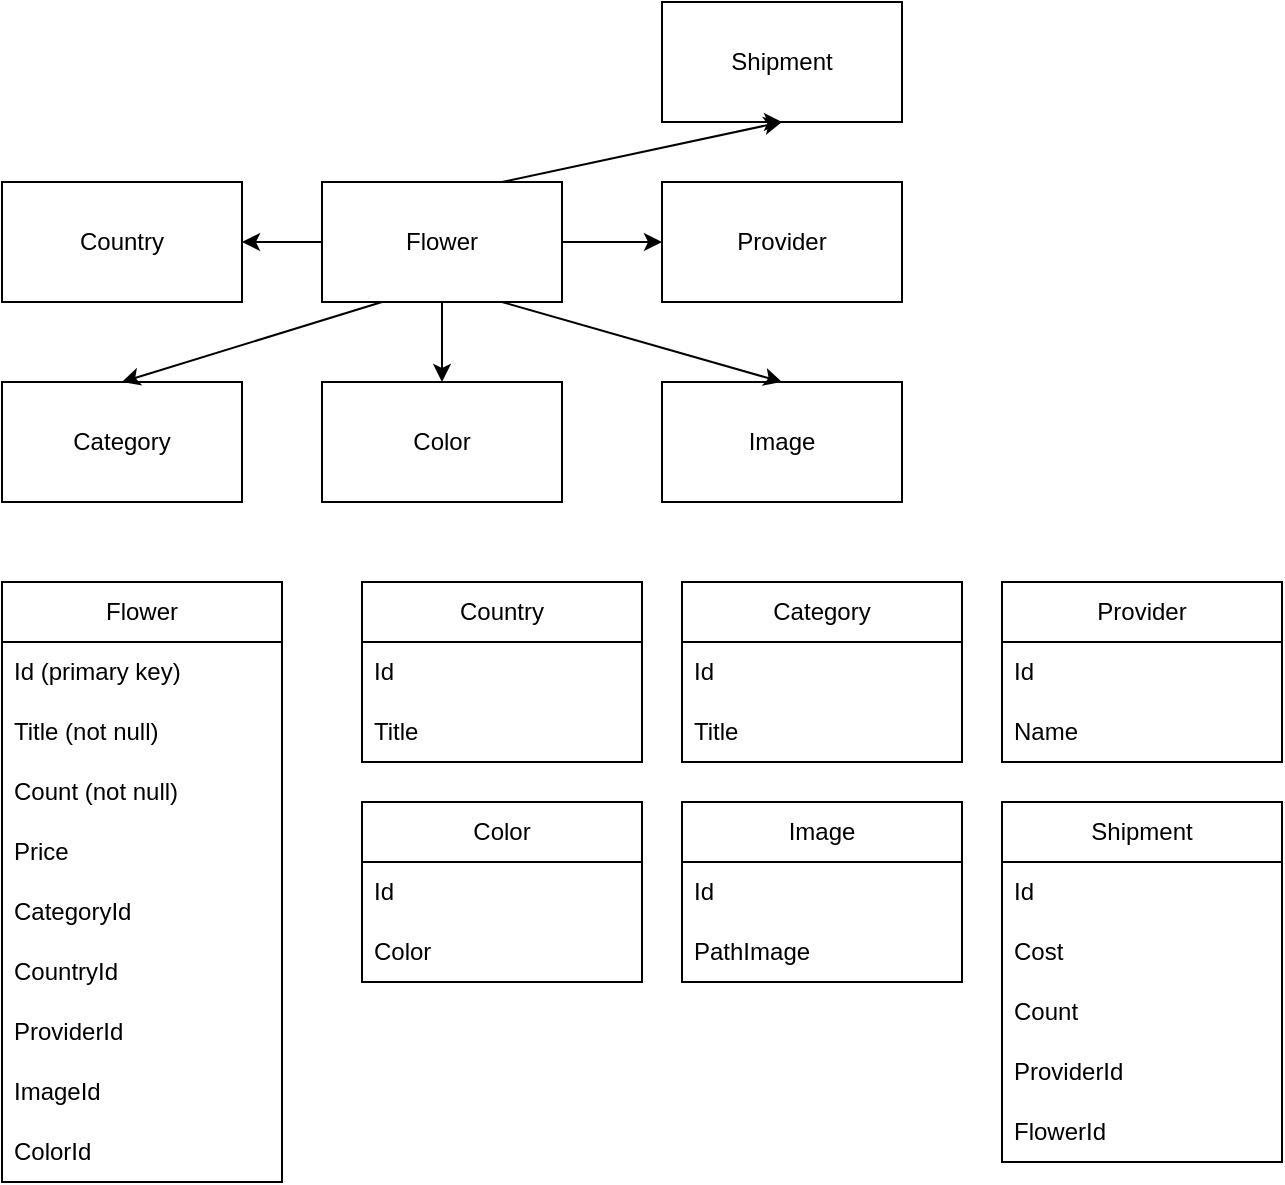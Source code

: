 <mxfile version="21.7.2" type="device">
  <diagram name="Страница — 1" id="RRKHZHdwDWDoAx0OKb5y">
    <mxGraphModel dx="1893" dy="1780" grid="1" gridSize="10" guides="1" tooltips="1" connect="1" arrows="1" fold="1" page="1" pageScale="1" pageWidth="827" pageHeight="1169" math="0" shadow="0">
      <root>
        <mxCell id="0" />
        <mxCell id="1" parent="0" />
        <mxCell id="i7epDrXuCTvLyrFS7Glc-1" value="Flower" style="rounded=0;whiteSpace=wrap;html=1;" parent="1" vertex="1">
          <mxGeometry x="10" y="20" width="120" height="60" as="geometry" />
        </mxCell>
        <mxCell id="i7epDrXuCTvLyrFS7Glc-2" value="Category" style="rounded=0;whiteSpace=wrap;html=1;" parent="1" vertex="1">
          <mxGeometry x="-150" y="120" width="120" height="60" as="geometry" />
        </mxCell>
        <mxCell id="i7epDrXuCTvLyrFS7Glc-3" value="" style="endArrow=classic;html=1;rounded=0;exitX=0.25;exitY=1;exitDx=0;exitDy=0;entryX=0.5;entryY=0;entryDx=0;entryDy=0;" parent="1" source="i7epDrXuCTvLyrFS7Glc-1" target="i7epDrXuCTvLyrFS7Glc-2" edge="1">
          <mxGeometry width="50" height="50" relative="1" as="geometry">
            <mxPoint x="370" y="220" as="sourcePoint" />
            <mxPoint x="420" y="170" as="targetPoint" />
          </mxGeometry>
        </mxCell>
        <mxCell id="i7epDrXuCTvLyrFS7Glc-6" value="Provider" style="rounded=0;whiteSpace=wrap;html=1;" parent="1" vertex="1">
          <mxGeometry x="180" y="20" width="120" height="60" as="geometry" />
        </mxCell>
        <mxCell id="i7epDrXuCTvLyrFS7Glc-7" value="" style="endArrow=classic;html=1;rounded=0;entryX=0;entryY=0.5;entryDx=0;entryDy=0;" parent="1" source="i7epDrXuCTvLyrFS7Glc-1" target="i7epDrXuCTvLyrFS7Glc-6" edge="1">
          <mxGeometry width="50" height="50" relative="1" as="geometry">
            <mxPoint x="370" y="120" as="sourcePoint" />
            <mxPoint x="420" y="70" as="targetPoint" />
          </mxGeometry>
        </mxCell>
        <mxCell id="i7epDrXuCTvLyrFS7Glc-8" value="Country" style="rounded=0;whiteSpace=wrap;html=1;" parent="1" vertex="1">
          <mxGeometry x="-150" y="20" width="120" height="60" as="geometry" />
        </mxCell>
        <mxCell id="i7epDrXuCTvLyrFS7Glc-9" value="" style="endArrow=classic;html=1;rounded=0;" parent="1" edge="1">
          <mxGeometry width="50" height="50" relative="1" as="geometry">
            <mxPoint x="10" y="50" as="sourcePoint" />
            <mxPoint x="-30" y="50" as="targetPoint" />
          </mxGeometry>
        </mxCell>
        <mxCell id="i7epDrXuCTvLyrFS7Glc-11" value="Flower" style="swimlane;fontStyle=0;childLayout=stackLayout;horizontal=1;startSize=30;horizontalStack=0;resizeParent=1;resizeParentMax=0;resizeLast=0;collapsible=1;marginBottom=0;whiteSpace=wrap;html=1;" parent="1" vertex="1">
          <mxGeometry x="-150" y="220" width="140" height="300" as="geometry" />
        </mxCell>
        <mxCell id="i7epDrXuCTvLyrFS7Glc-12" value="Id (primary key)" style="text;strokeColor=none;fillColor=none;align=left;verticalAlign=middle;spacingLeft=4;spacingRight=4;overflow=hidden;points=[[0,0.5],[1,0.5]];portConstraint=eastwest;rotatable=0;whiteSpace=wrap;html=1;" parent="i7epDrXuCTvLyrFS7Glc-11" vertex="1">
          <mxGeometry y="30" width="140" height="30" as="geometry" />
        </mxCell>
        <mxCell id="i7epDrXuCTvLyrFS7Glc-13" value="Title (not null)" style="text;strokeColor=none;fillColor=none;align=left;verticalAlign=middle;spacingLeft=4;spacingRight=4;overflow=hidden;points=[[0,0.5],[1,0.5]];portConstraint=eastwest;rotatable=0;whiteSpace=wrap;html=1;" parent="i7epDrXuCTvLyrFS7Glc-11" vertex="1">
          <mxGeometry y="60" width="140" height="30" as="geometry" />
        </mxCell>
        <mxCell id="i7epDrXuCTvLyrFS7Glc-14" value="Count (not null)" style="text;strokeColor=none;fillColor=none;align=left;verticalAlign=middle;spacingLeft=4;spacingRight=4;overflow=hidden;points=[[0,0.5],[1,0.5]];portConstraint=eastwest;rotatable=0;whiteSpace=wrap;html=1;" parent="i7epDrXuCTvLyrFS7Glc-11" vertex="1">
          <mxGeometry y="90" width="140" height="30" as="geometry" />
        </mxCell>
        <mxCell id="i7epDrXuCTvLyrFS7Glc-33" value="Price" style="text;strokeColor=none;fillColor=none;align=left;verticalAlign=middle;spacingLeft=4;spacingRight=4;overflow=hidden;points=[[0,0.5],[1,0.5]];portConstraint=eastwest;rotatable=0;whiteSpace=wrap;html=1;" parent="i7epDrXuCTvLyrFS7Glc-11" vertex="1">
          <mxGeometry y="120" width="140" height="30" as="geometry" />
        </mxCell>
        <mxCell id="i7epDrXuCTvLyrFS7Glc-18" value="CategoryId" style="text;strokeColor=none;fillColor=none;align=left;verticalAlign=middle;spacingLeft=4;spacingRight=4;overflow=hidden;points=[[0,0.5],[1,0.5]];portConstraint=eastwest;rotatable=0;whiteSpace=wrap;html=1;" parent="i7epDrXuCTvLyrFS7Glc-11" vertex="1">
          <mxGeometry y="150" width="140" height="30" as="geometry" />
        </mxCell>
        <mxCell id="i7epDrXuCTvLyrFS7Glc-19" value="CountryId" style="text;strokeColor=none;fillColor=none;align=left;verticalAlign=middle;spacingLeft=4;spacingRight=4;overflow=hidden;points=[[0,0.5],[1,0.5]];portConstraint=eastwest;rotatable=0;whiteSpace=wrap;html=1;" parent="i7epDrXuCTvLyrFS7Glc-11" vertex="1">
          <mxGeometry y="180" width="140" height="30" as="geometry" />
        </mxCell>
        <mxCell id="i7epDrXuCTvLyrFS7Glc-20" value="ProviderId" style="text;strokeColor=none;fillColor=none;align=left;verticalAlign=middle;spacingLeft=4;spacingRight=4;overflow=hidden;points=[[0,0.5],[1,0.5]];portConstraint=eastwest;rotatable=0;whiteSpace=wrap;html=1;" parent="i7epDrXuCTvLyrFS7Glc-11" vertex="1">
          <mxGeometry y="210" width="140" height="30" as="geometry" />
        </mxCell>
        <mxCell id="q-9UMzV_qBOtx53RfNdm-1" value="ImageId" style="text;strokeColor=none;fillColor=none;align=left;verticalAlign=middle;spacingLeft=4;spacingRight=4;overflow=hidden;points=[[0,0.5],[1,0.5]];portConstraint=eastwest;rotatable=0;whiteSpace=wrap;html=1;" vertex="1" parent="i7epDrXuCTvLyrFS7Glc-11">
          <mxGeometry y="240" width="140" height="30" as="geometry" />
        </mxCell>
        <mxCell id="q-9UMzV_qBOtx53RfNdm-2" value="ColorId" style="text;strokeColor=none;fillColor=none;align=left;verticalAlign=middle;spacingLeft=4;spacingRight=4;overflow=hidden;points=[[0,0.5],[1,0.5]];portConstraint=eastwest;rotatable=0;whiteSpace=wrap;html=1;" vertex="1" parent="i7epDrXuCTvLyrFS7Glc-11">
          <mxGeometry y="270" width="140" height="30" as="geometry" />
        </mxCell>
        <mxCell id="i7epDrXuCTvLyrFS7Glc-21" value="Country" style="swimlane;fontStyle=0;childLayout=stackLayout;horizontal=1;startSize=30;horizontalStack=0;resizeParent=1;resizeParentMax=0;resizeLast=0;collapsible=1;marginBottom=0;whiteSpace=wrap;html=1;" parent="1" vertex="1">
          <mxGeometry x="30" y="220" width="140" height="90" as="geometry" />
        </mxCell>
        <mxCell id="i7epDrXuCTvLyrFS7Glc-22" value="Id" style="text;strokeColor=none;fillColor=none;align=left;verticalAlign=middle;spacingLeft=4;spacingRight=4;overflow=hidden;points=[[0,0.5],[1,0.5]];portConstraint=eastwest;rotatable=0;whiteSpace=wrap;html=1;" parent="i7epDrXuCTvLyrFS7Glc-21" vertex="1">
          <mxGeometry y="30" width="140" height="30" as="geometry" />
        </mxCell>
        <mxCell id="i7epDrXuCTvLyrFS7Glc-23" value="Title" style="text;strokeColor=none;fillColor=none;align=left;verticalAlign=middle;spacingLeft=4;spacingRight=4;overflow=hidden;points=[[0,0.5],[1,0.5]];portConstraint=eastwest;rotatable=0;whiteSpace=wrap;html=1;" parent="i7epDrXuCTvLyrFS7Glc-21" vertex="1">
          <mxGeometry y="60" width="140" height="30" as="geometry" />
        </mxCell>
        <mxCell id="i7epDrXuCTvLyrFS7Glc-25" value="Category" style="swimlane;fontStyle=0;childLayout=stackLayout;horizontal=1;startSize=30;horizontalStack=0;resizeParent=1;resizeParentMax=0;resizeLast=0;collapsible=1;marginBottom=0;whiteSpace=wrap;html=1;" parent="1" vertex="1">
          <mxGeometry x="190" y="220" width="140" height="90" as="geometry" />
        </mxCell>
        <mxCell id="i7epDrXuCTvLyrFS7Glc-26" value="Id" style="text;strokeColor=none;fillColor=none;align=left;verticalAlign=middle;spacingLeft=4;spacingRight=4;overflow=hidden;points=[[0,0.5],[1,0.5]];portConstraint=eastwest;rotatable=0;whiteSpace=wrap;html=1;" parent="i7epDrXuCTvLyrFS7Glc-25" vertex="1">
          <mxGeometry y="30" width="140" height="30" as="geometry" />
        </mxCell>
        <mxCell id="i7epDrXuCTvLyrFS7Glc-27" value="Title" style="text;strokeColor=none;fillColor=none;align=left;verticalAlign=middle;spacingLeft=4;spacingRight=4;overflow=hidden;points=[[0,0.5],[1,0.5]];portConstraint=eastwest;rotatable=0;whiteSpace=wrap;html=1;" parent="i7epDrXuCTvLyrFS7Glc-25" vertex="1">
          <mxGeometry y="60" width="140" height="30" as="geometry" />
        </mxCell>
        <mxCell id="i7epDrXuCTvLyrFS7Glc-29" value="Provider" style="swimlane;fontStyle=0;childLayout=stackLayout;horizontal=1;startSize=30;horizontalStack=0;resizeParent=1;resizeParentMax=0;resizeLast=0;collapsible=1;marginBottom=0;whiteSpace=wrap;html=1;" parent="1" vertex="1">
          <mxGeometry x="350" y="220" width="140" height="90" as="geometry" />
        </mxCell>
        <mxCell id="i7epDrXuCTvLyrFS7Glc-30" value="Id" style="text;strokeColor=none;fillColor=none;align=left;verticalAlign=middle;spacingLeft=4;spacingRight=4;overflow=hidden;points=[[0,0.5],[1,0.5]];portConstraint=eastwest;rotatable=0;whiteSpace=wrap;html=1;" parent="i7epDrXuCTvLyrFS7Glc-29" vertex="1">
          <mxGeometry y="30" width="140" height="30" as="geometry" />
        </mxCell>
        <mxCell id="i7epDrXuCTvLyrFS7Glc-31" value="Name" style="text;strokeColor=none;fillColor=none;align=left;verticalAlign=middle;spacingLeft=4;spacingRight=4;overflow=hidden;points=[[0,0.5],[1,0.5]];portConstraint=eastwest;rotatable=0;whiteSpace=wrap;html=1;" parent="i7epDrXuCTvLyrFS7Glc-29" vertex="1">
          <mxGeometry y="60" width="140" height="30" as="geometry" />
        </mxCell>
        <mxCell id="i7epDrXuCTvLyrFS7Glc-34" value="Color" style="rounded=0;whiteSpace=wrap;html=1;" parent="1" vertex="1">
          <mxGeometry x="10" y="120" width="120" height="60" as="geometry" />
        </mxCell>
        <mxCell id="i7epDrXuCTvLyrFS7Glc-35" value="" style="endArrow=classic;html=1;rounded=0;exitX=0.5;exitY=1;exitDx=0;exitDy=0;entryX=0.5;entryY=0;entryDx=0;entryDy=0;" parent="1" source="i7epDrXuCTvLyrFS7Glc-1" target="i7epDrXuCTvLyrFS7Glc-34" edge="1">
          <mxGeometry width="50" height="50" relative="1" as="geometry">
            <mxPoint x="170" y="210" as="sourcePoint" />
            <mxPoint x="220" y="160" as="targetPoint" />
          </mxGeometry>
        </mxCell>
        <mxCell id="i7epDrXuCTvLyrFS7Glc-37" value="Color" style="swimlane;fontStyle=0;childLayout=stackLayout;horizontal=1;startSize=30;horizontalStack=0;resizeParent=1;resizeParentMax=0;resizeLast=0;collapsible=1;marginBottom=0;whiteSpace=wrap;html=1;" parent="1" vertex="1">
          <mxGeometry x="30" y="330" width="140" height="90" as="geometry" />
        </mxCell>
        <mxCell id="i7epDrXuCTvLyrFS7Glc-38" value="Id" style="text;strokeColor=none;fillColor=none;align=left;verticalAlign=middle;spacingLeft=4;spacingRight=4;overflow=hidden;points=[[0,0.5],[1,0.5]];portConstraint=eastwest;rotatable=0;whiteSpace=wrap;html=1;" parent="i7epDrXuCTvLyrFS7Glc-37" vertex="1">
          <mxGeometry y="30" width="140" height="30" as="geometry" />
        </mxCell>
        <mxCell id="i7epDrXuCTvLyrFS7Glc-39" value="Color" style="text;strokeColor=none;fillColor=none;align=left;verticalAlign=middle;spacingLeft=4;spacingRight=4;overflow=hidden;points=[[0,0.5],[1,0.5]];portConstraint=eastwest;rotatable=0;whiteSpace=wrap;html=1;" parent="i7epDrXuCTvLyrFS7Glc-37" vertex="1">
          <mxGeometry y="60" width="140" height="30" as="geometry" />
        </mxCell>
        <mxCell id="pXr4IybgBaP4KrIgOnE8-1" value="Image" style="swimlane;fontStyle=0;childLayout=stackLayout;horizontal=1;startSize=30;horizontalStack=0;resizeParent=1;resizeParentMax=0;resizeLast=0;collapsible=1;marginBottom=0;whiteSpace=wrap;html=1;" parent="1" vertex="1">
          <mxGeometry x="190" y="330" width="140" height="90" as="geometry" />
        </mxCell>
        <mxCell id="pXr4IybgBaP4KrIgOnE8-2" value="Id" style="text;strokeColor=none;fillColor=none;align=left;verticalAlign=middle;spacingLeft=4;spacingRight=4;overflow=hidden;points=[[0,0.5],[1,0.5]];portConstraint=eastwest;rotatable=0;whiteSpace=wrap;html=1;" parent="pXr4IybgBaP4KrIgOnE8-1" vertex="1">
          <mxGeometry y="30" width="140" height="30" as="geometry" />
        </mxCell>
        <mxCell id="pXr4IybgBaP4KrIgOnE8-3" value="PathImage" style="text;strokeColor=none;fillColor=none;align=left;verticalAlign=middle;spacingLeft=4;spacingRight=4;overflow=hidden;points=[[0,0.5],[1,0.5]];portConstraint=eastwest;rotatable=0;whiteSpace=wrap;html=1;" parent="pXr4IybgBaP4KrIgOnE8-1" vertex="1">
          <mxGeometry y="60" width="140" height="30" as="geometry" />
        </mxCell>
        <mxCell id="pXr4IybgBaP4KrIgOnE8-5" value="Image" style="rounded=0;whiteSpace=wrap;html=1;" parent="1" vertex="1">
          <mxGeometry x="180" y="120" width="120" height="60" as="geometry" />
        </mxCell>
        <mxCell id="pXr4IybgBaP4KrIgOnE8-6" value="" style="endArrow=classic;html=1;rounded=0;exitX=0.75;exitY=1;exitDx=0;exitDy=0;entryX=0.5;entryY=0;entryDx=0;entryDy=0;" parent="1" source="i7epDrXuCTvLyrFS7Glc-1" target="pXr4IybgBaP4KrIgOnE8-5" edge="1">
          <mxGeometry width="50" height="50" relative="1" as="geometry">
            <mxPoint x="180" y="340" as="sourcePoint" />
            <mxPoint x="230" y="290" as="targetPoint" />
          </mxGeometry>
        </mxCell>
        <mxCell id="q-9UMzV_qBOtx53RfNdm-3" value="Shipment" style="rounded=0;whiteSpace=wrap;html=1;" vertex="1" parent="1">
          <mxGeometry x="180" y="-70" width="120" height="60" as="geometry" />
        </mxCell>
        <mxCell id="q-9UMzV_qBOtx53RfNdm-4" value="" style="endArrow=classic;html=1;rounded=0;exitX=0.75;exitY=0;exitDx=0;exitDy=0;entryX=0.5;entryY=1;entryDx=0;entryDy=0;" edge="1" parent="1" source="i7epDrXuCTvLyrFS7Glc-1" target="q-9UMzV_qBOtx53RfNdm-3">
          <mxGeometry width="50" height="50" relative="1" as="geometry">
            <mxPoint x="180" y="220" as="sourcePoint" />
            <mxPoint x="230" y="170" as="targetPoint" />
          </mxGeometry>
        </mxCell>
        <mxCell id="q-9UMzV_qBOtx53RfNdm-5" style="edgeStyle=orthogonalEdgeStyle;rounded=0;orthogonalLoop=1;jettySize=auto;html=1;exitX=0.25;exitY=1;exitDx=0;exitDy=0;entryX=0.5;entryY=1;entryDx=0;entryDy=0;" edge="1" parent="1" source="q-9UMzV_qBOtx53RfNdm-3" target="q-9UMzV_qBOtx53RfNdm-3">
          <mxGeometry relative="1" as="geometry" />
        </mxCell>
        <mxCell id="q-9UMzV_qBOtx53RfNdm-6" value="Shipment" style="swimlane;fontStyle=0;childLayout=stackLayout;horizontal=1;startSize=30;horizontalStack=0;resizeParent=1;resizeParentMax=0;resizeLast=0;collapsible=1;marginBottom=0;whiteSpace=wrap;html=1;" vertex="1" parent="1">
          <mxGeometry x="350" y="330" width="140" height="180" as="geometry" />
        </mxCell>
        <mxCell id="q-9UMzV_qBOtx53RfNdm-7" value="Id" style="text;strokeColor=none;fillColor=none;align=left;verticalAlign=middle;spacingLeft=4;spacingRight=4;overflow=hidden;points=[[0,0.5],[1,0.5]];portConstraint=eastwest;rotatable=0;whiteSpace=wrap;html=1;" vertex="1" parent="q-9UMzV_qBOtx53RfNdm-6">
          <mxGeometry y="30" width="140" height="30" as="geometry" />
        </mxCell>
        <mxCell id="q-9UMzV_qBOtx53RfNdm-8" value="Cost" style="text;strokeColor=none;fillColor=none;align=left;verticalAlign=middle;spacingLeft=4;spacingRight=4;overflow=hidden;points=[[0,0.5],[1,0.5]];portConstraint=eastwest;rotatable=0;whiteSpace=wrap;html=1;" vertex="1" parent="q-9UMzV_qBOtx53RfNdm-6">
          <mxGeometry y="60" width="140" height="30" as="geometry" />
        </mxCell>
        <mxCell id="q-9UMzV_qBOtx53RfNdm-9" value="Count" style="text;strokeColor=none;fillColor=none;align=left;verticalAlign=middle;spacingLeft=4;spacingRight=4;overflow=hidden;points=[[0,0.5],[1,0.5]];portConstraint=eastwest;rotatable=0;whiteSpace=wrap;html=1;" vertex="1" parent="q-9UMzV_qBOtx53RfNdm-6">
          <mxGeometry y="90" width="140" height="30" as="geometry" />
        </mxCell>
        <mxCell id="q-9UMzV_qBOtx53RfNdm-10" value="ProviderId" style="text;strokeColor=none;fillColor=none;align=left;verticalAlign=middle;spacingLeft=4;spacingRight=4;overflow=hidden;points=[[0,0.5],[1,0.5]];portConstraint=eastwest;rotatable=0;whiteSpace=wrap;html=1;" vertex="1" parent="q-9UMzV_qBOtx53RfNdm-6">
          <mxGeometry y="120" width="140" height="30" as="geometry" />
        </mxCell>
        <mxCell id="q-9UMzV_qBOtx53RfNdm-11" value="FlowerId" style="text;strokeColor=none;fillColor=none;align=left;verticalAlign=middle;spacingLeft=4;spacingRight=4;overflow=hidden;points=[[0,0.5],[1,0.5]];portConstraint=eastwest;rotatable=0;whiteSpace=wrap;html=1;" vertex="1" parent="q-9UMzV_qBOtx53RfNdm-6">
          <mxGeometry y="150" width="140" height="30" as="geometry" />
        </mxCell>
      </root>
    </mxGraphModel>
  </diagram>
</mxfile>

